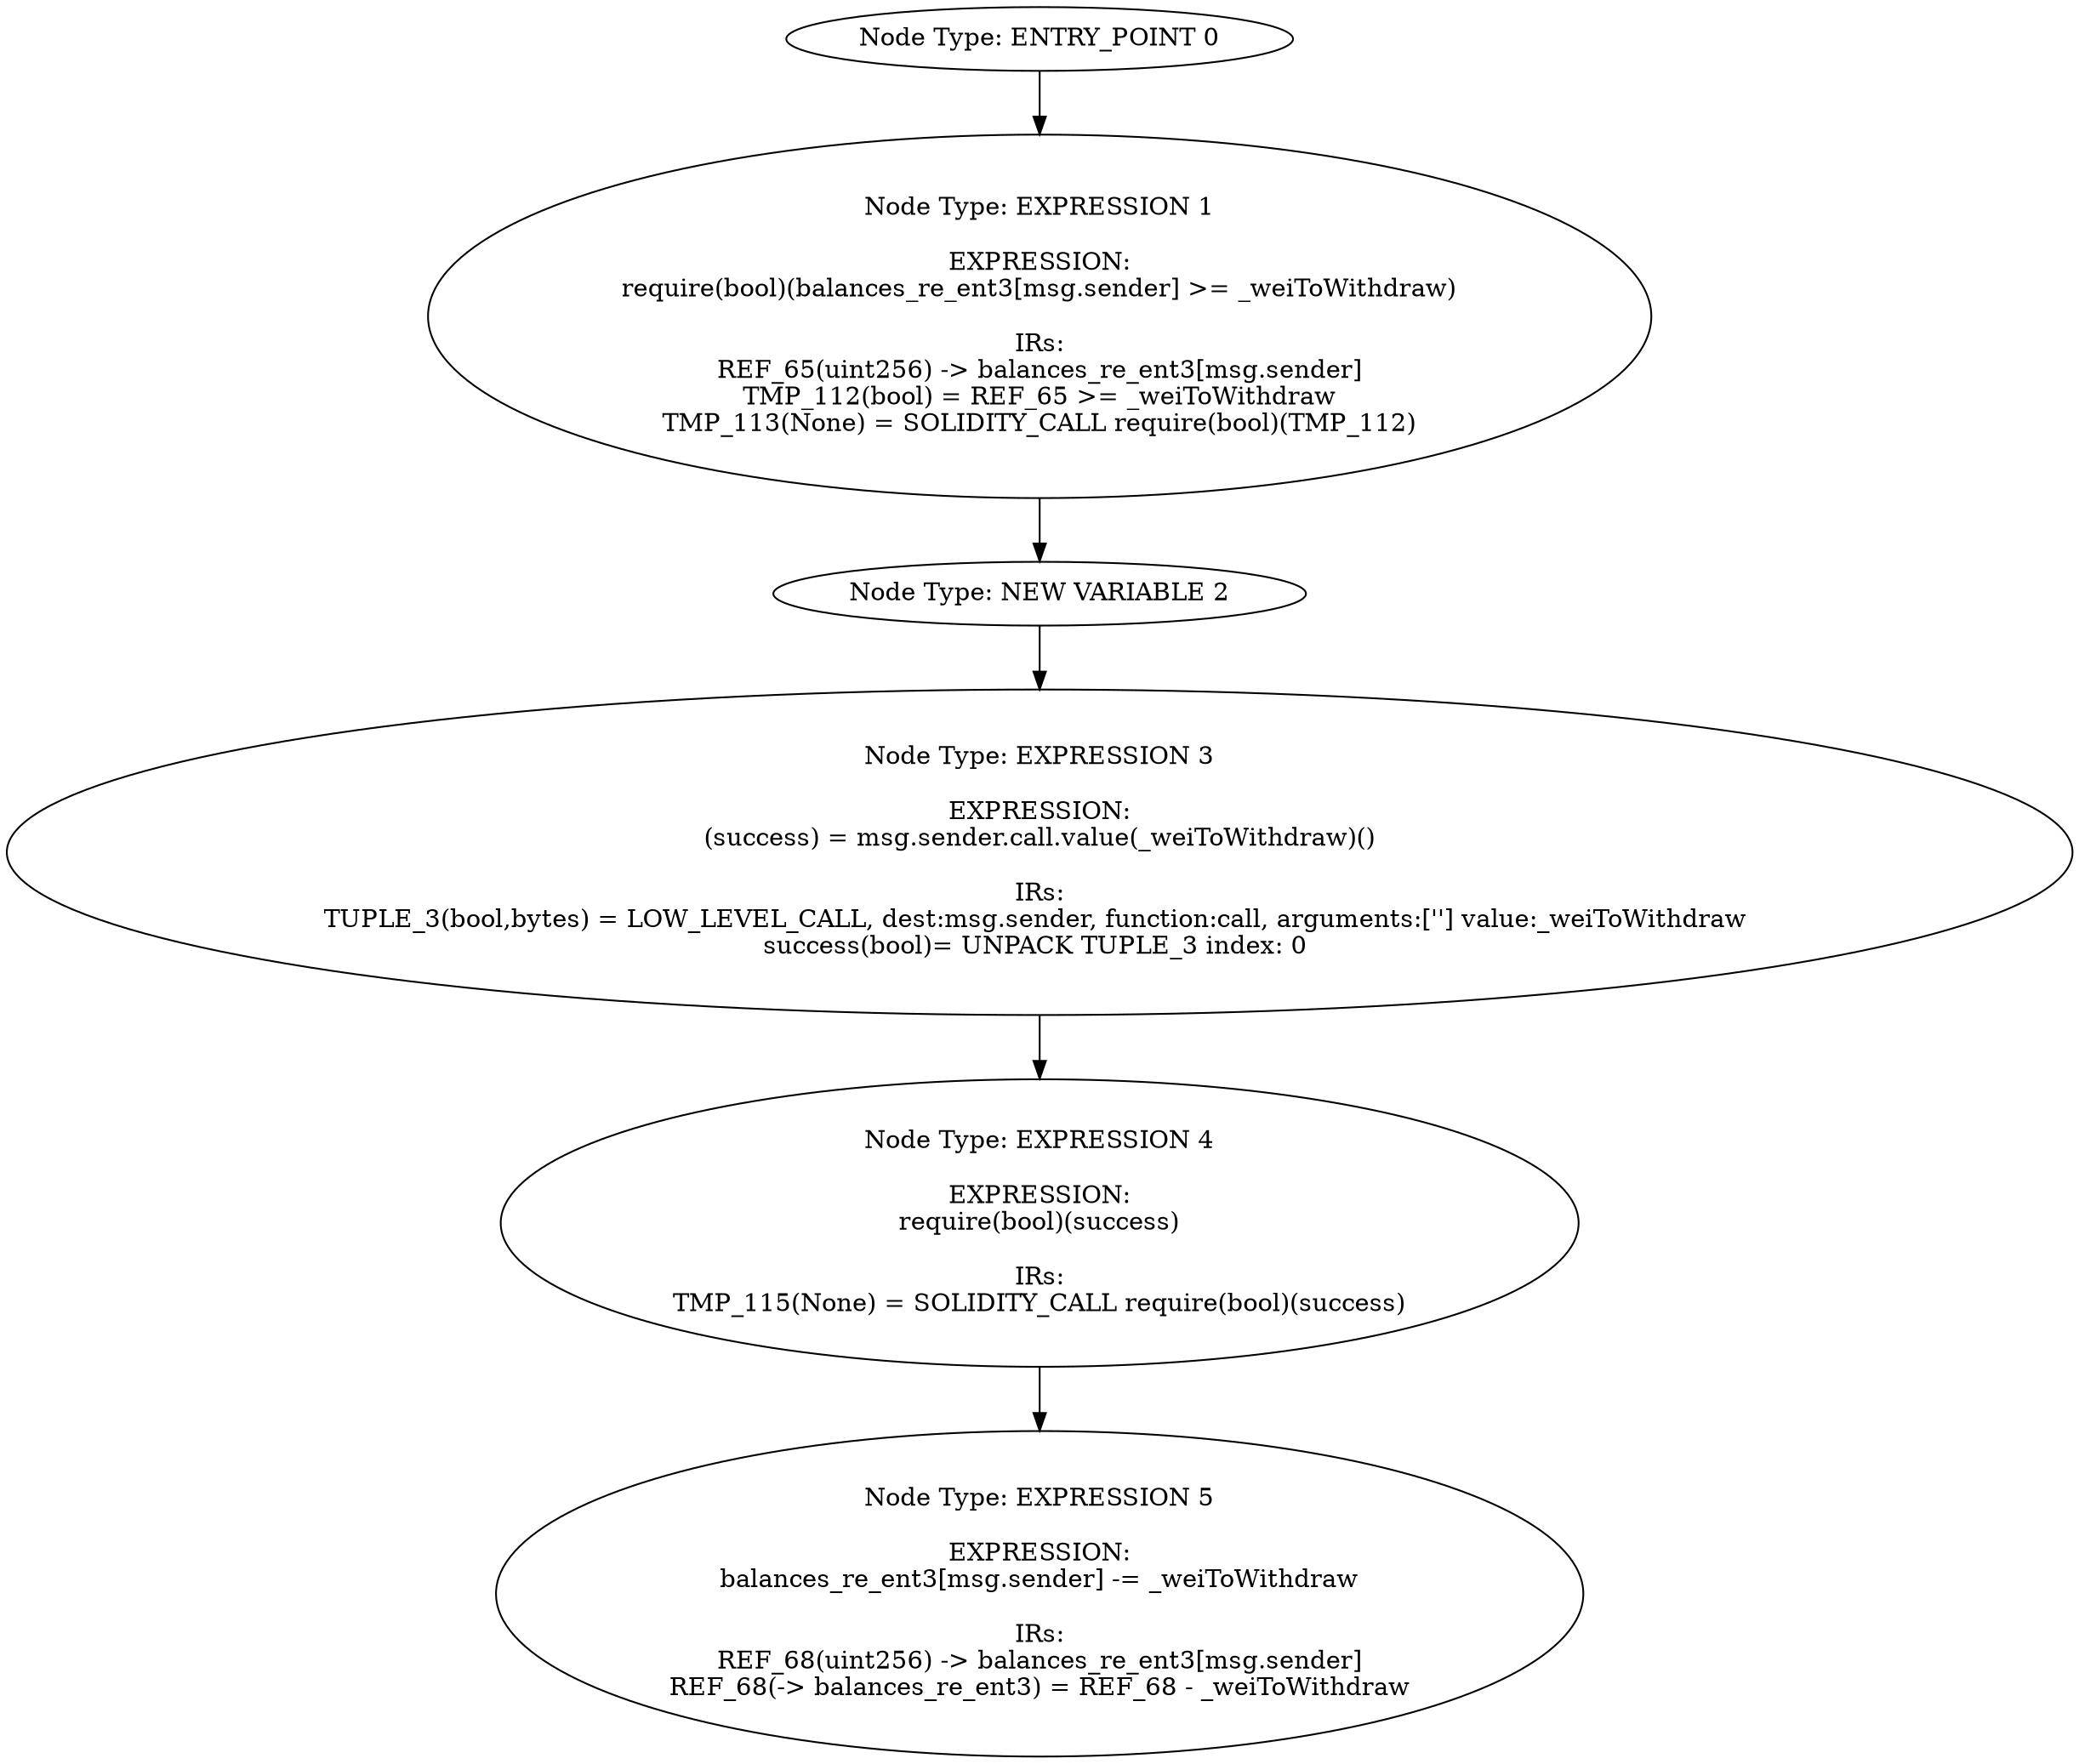 digraph{
0[label="Node Type: ENTRY_POINT 0
"];
0->1;
1[label="Node Type: EXPRESSION 1

EXPRESSION:
require(bool)(balances_re_ent3[msg.sender] >= _weiToWithdraw)

IRs:
REF_65(uint256) -> balances_re_ent3[msg.sender]
TMP_112(bool) = REF_65 >= _weiToWithdraw
TMP_113(None) = SOLIDITY_CALL require(bool)(TMP_112)"];
1->2;
2[label="Node Type: NEW VARIABLE 2
"];
2->3;
3[label="Node Type: EXPRESSION 3

EXPRESSION:
(success) = msg.sender.call.value(_weiToWithdraw)()

IRs:
TUPLE_3(bool,bytes) = LOW_LEVEL_CALL, dest:msg.sender, function:call, arguments:[''] value:_weiToWithdraw 
success(bool)= UNPACK TUPLE_3 index: 0 "];
3->4;
4[label="Node Type: EXPRESSION 4

EXPRESSION:
require(bool)(success)

IRs:
TMP_115(None) = SOLIDITY_CALL require(bool)(success)"];
4->5;
5[label="Node Type: EXPRESSION 5

EXPRESSION:
balances_re_ent3[msg.sender] -= _weiToWithdraw

IRs:
REF_68(uint256) -> balances_re_ent3[msg.sender]
REF_68(-> balances_re_ent3) = REF_68 - _weiToWithdraw"];
}
